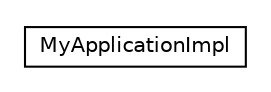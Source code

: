 #!/usr/local/bin/dot
#
# Class diagram 
# Generated by UMLGraph version R5_6_6-8-g8d7759 (http://www.umlgraph.org/)
#

digraph G {
	edge [fontname="Helvetica",fontsize=10,labelfontname="Helvetica",labelfontsize=10];
	node [fontname="Helvetica",fontsize=10,shape=plaintext];
	nodesep=0.25;
	ranksep=0.5;
	// org.dayatang.springtest.application.impl.MyApplicationImpl
	c6406 [label=<<table title="org.dayatang.springtest.application.impl.MyApplicationImpl" border="0" cellborder="1" cellspacing="0" cellpadding="2" port="p" href="./MyApplicationImpl.html">
		<tr><td><table border="0" cellspacing="0" cellpadding="1">
<tr><td align="center" balign="center"> MyApplicationImpl </td></tr>
		</table></td></tr>
		</table>>, URL="./MyApplicationImpl.html", fontname="Helvetica", fontcolor="black", fontsize=10.0];
}

